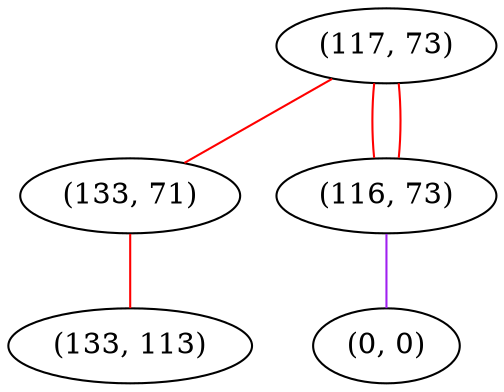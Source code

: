 graph "" {
"(117, 73)";
"(133, 71)";
"(116, 73)";
"(0, 0)";
"(133, 113)";
"(117, 73)" -- "(133, 71)"  [color=red, key=0, weight=1];
"(117, 73)" -- "(116, 73)"  [color=red, key=0, weight=1];
"(117, 73)" -- "(116, 73)"  [color=red, key=1, weight=1];
"(133, 71)" -- "(133, 113)"  [color=red, key=0, weight=1];
"(116, 73)" -- "(0, 0)"  [color=purple, key=0, weight=4];
}
